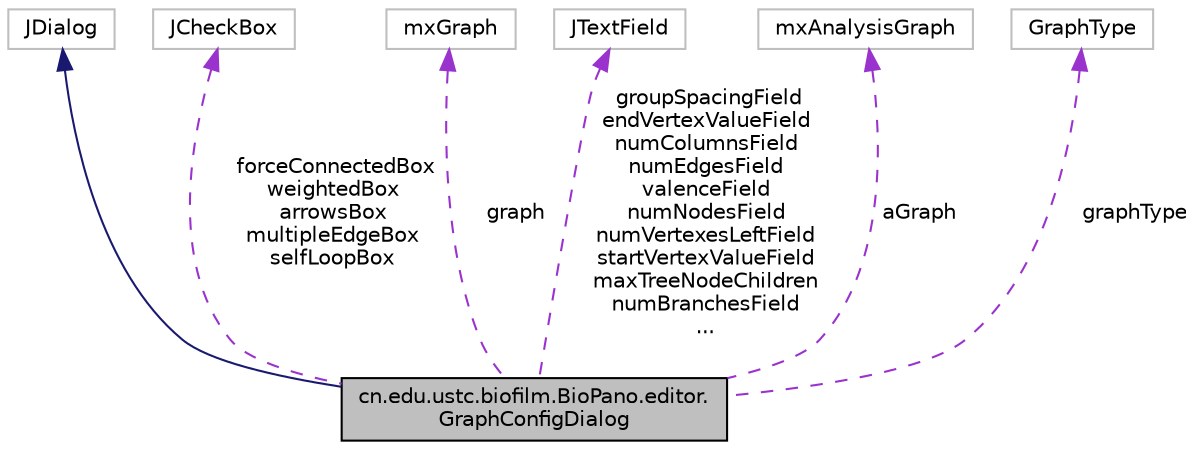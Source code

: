 digraph "cn.edu.ustc.biofilm.BioPano.editor.GraphConfigDialog"
{
  edge [fontname="Helvetica",fontsize="10",labelfontname="Helvetica",labelfontsize="10"];
  node [fontname="Helvetica",fontsize="10",shape=record];
  Node1 [label="cn.edu.ustc.biofilm.BioPano.editor.\lGraphConfigDialog",height=0.2,width=0.4,color="black", fillcolor="grey75", style="filled", fontcolor="black"];
  Node2 -> Node1 [dir="back",color="midnightblue",fontsize="10",style="solid",fontname="Helvetica"];
  Node2 [label="JDialog",height=0.2,width=0.4,color="grey75", fillcolor="white", style="filled"];
  Node3 -> Node1 [dir="back",color="darkorchid3",fontsize="10",style="dashed",label=" forceConnectedBox\nweightedBox\narrowsBox\nmultipleEdgeBox\nselfLoopBox" ,fontname="Helvetica"];
  Node3 [label="JCheckBox",height=0.2,width=0.4,color="grey75", fillcolor="white", style="filled"];
  Node4 -> Node1 [dir="back",color="darkorchid3",fontsize="10",style="dashed",label=" graph" ,fontname="Helvetica"];
  Node4 [label="mxGraph",height=0.2,width=0.4,color="grey75", fillcolor="white", style="filled"];
  Node5 -> Node1 [dir="back",color="darkorchid3",fontsize="10",style="dashed",label=" groupSpacingField\nendVertexValueField\nnumColumnsField\nnumEdgesField\nvalenceField\nnumNodesField\nnumVertexesLeftField\nstartVertexValueField\nmaxTreeNodeChildren\nnumBranchesField\n..." ,fontname="Helvetica"];
  Node5 [label="JTextField",height=0.2,width=0.4,color="grey75", fillcolor="white", style="filled"];
  Node6 -> Node1 [dir="back",color="darkorchid3",fontsize="10",style="dashed",label=" aGraph" ,fontname="Helvetica"];
  Node6 [label="mxAnalysisGraph",height=0.2,width=0.4,color="grey75", fillcolor="white", style="filled"];
  Node7 -> Node1 [dir="back",color="darkorchid3",fontsize="10",style="dashed",label=" graphType" ,fontname="Helvetica"];
  Node7 [label="GraphType",height=0.2,width=0.4,color="grey75", fillcolor="white", style="filled"];
}
